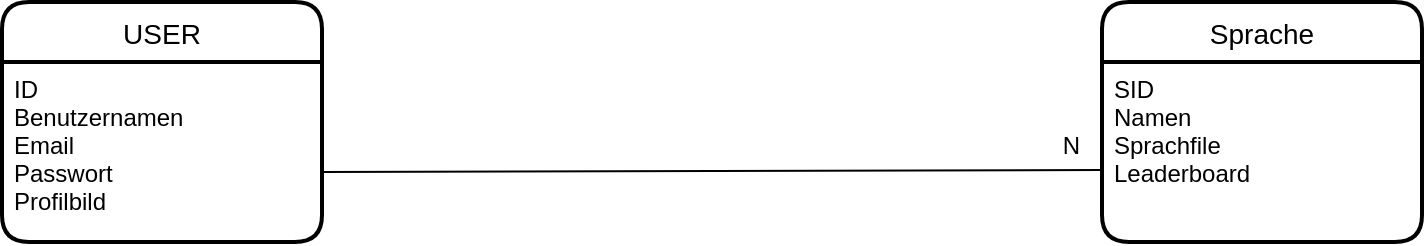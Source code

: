 <mxfile version="14.7.7" type="github">
  <diagram id="R2lEEEUBdFMjLlhIrx00" name="Page-1">
    <mxGraphModel dx="1422" dy="762" grid="1" gridSize="10" guides="1" tooltips="1" connect="1" arrows="1" fold="1" page="1" pageScale="1" pageWidth="850" pageHeight="1100" math="0" shadow="0" extFonts="Permanent Marker^https://fonts.googleapis.com/css?family=Permanent+Marker">
      <root>
        <mxCell id="0" />
        <mxCell id="1" parent="0" />
        <mxCell id="UYrqvJpGGlT6MHvFk9Dt-1" value="USER" style="swimlane;childLayout=stackLayout;horizontal=1;startSize=30;horizontalStack=0;rounded=1;fontSize=14;fontStyle=0;strokeWidth=2;resizeParent=0;resizeLast=1;shadow=0;dashed=0;align=center;" vertex="1" parent="1">
          <mxGeometry x="50" y="90" width="160" height="120" as="geometry" />
        </mxCell>
        <mxCell id="UYrqvJpGGlT6MHvFk9Dt-2" value="ID&#xa;Benutzernamen&#xa;Email&#xa;Passwort&#xa;Profilbild&#xa;" style="align=left;strokeColor=none;fillColor=none;spacingLeft=4;fontSize=12;verticalAlign=top;resizable=0;rotatable=0;part=1;" vertex="1" parent="UYrqvJpGGlT6MHvFk9Dt-1">
          <mxGeometry y="30" width="160" height="90" as="geometry" />
        </mxCell>
        <mxCell id="UYrqvJpGGlT6MHvFk9Dt-6" value="Sprache" style="swimlane;childLayout=stackLayout;horizontal=1;startSize=30;horizontalStack=0;rounded=1;fontSize=14;fontStyle=0;strokeWidth=2;resizeParent=0;resizeLast=1;shadow=0;dashed=0;align=center;" vertex="1" parent="1">
          <mxGeometry x="600" y="90" width="160" height="120" as="geometry">
            <mxRectangle x="600" y="90" width="80" height="30" as="alternateBounds" />
          </mxGeometry>
        </mxCell>
        <mxCell id="UYrqvJpGGlT6MHvFk9Dt-7" value="SID&#xa;Namen&#xa;Sprachfile&#xa;Leaderboard" style="align=left;strokeColor=none;fillColor=none;spacingLeft=4;fontSize=12;verticalAlign=top;resizable=0;rotatable=0;part=1;" vertex="1" parent="UYrqvJpGGlT6MHvFk9Dt-6">
          <mxGeometry y="30" width="160" height="90" as="geometry" />
        </mxCell>
        <mxCell id="UYrqvJpGGlT6MHvFk9Dt-14" value="" style="endArrow=none;html=1;rounded=0;entryX=0;entryY=0.6;entryDx=0;entryDy=0;exitX=1;exitY=0.611;exitDx=0;exitDy=0;exitPerimeter=0;entryPerimeter=0;" edge="1" parent="1" source="UYrqvJpGGlT6MHvFk9Dt-2" target="UYrqvJpGGlT6MHvFk9Dt-7">
          <mxGeometry relative="1" as="geometry">
            <mxPoint x="214" y="165" as="sourcePoint" />
            <mxPoint x="480" y="160" as="targetPoint" />
          </mxGeometry>
        </mxCell>
        <mxCell id="UYrqvJpGGlT6MHvFk9Dt-15" value="N" style="resizable=0;html=1;align=right;verticalAlign=bottom;" connectable="0" vertex="1" parent="UYrqvJpGGlT6MHvFk9Dt-14">
          <mxGeometry x="1" relative="1" as="geometry">
            <mxPoint x="-10" y="-4" as="offset" />
          </mxGeometry>
        </mxCell>
      </root>
    </mxGraphModel>
  </diagram>
</mxfile>
